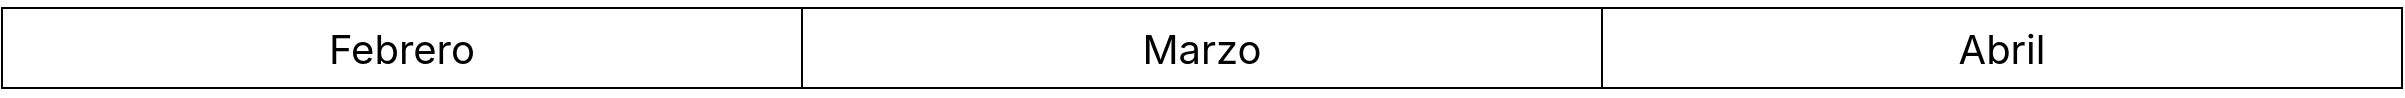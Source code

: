 <mxfile version="28.1.0">
  <diagram name="Page-1" id="Mt_HUXR5O6kLTx0qWId0">
    <mxGraphModel dx="1310" dy="1626" grid="1" gridSize="10" guides="1" tooltips="1" connect="1" arrows="1" fold="1" page="1" pageScale="1" pageWidth="827" pageHeight="1169" math="0" shadow="0">
      <root>
        <mxCell id="0" />
        <mxCell id="1" parent="0" />
        <mxCell id="j2amn9IV4w0OwR7YDSab-1" value="&lt;font data-font-src=&quot;https://fonts.googleapis.com/css?family=Inter&quot;&gt;Febrero&lt;/font&gt;" style="rounded=0;whiteSpace=wrap;html=1;fontFamily=Inter;fontSource=https%3A%2F%2Ffonts.googleapis.com%2Fcss%3Ffamily%3DInter;fontSize=20;" vertex="1" parent="1">
          <mxGeometry width="400" height="40" as="geometry" />
        </mxCell>
        <mxCell id="j2amn9IV4w0OwR7YDSab-2" value="&lt;p&gt;&lt;font data-font-src=&quot;https://fonts.googleapis.com/css?family=Inter&quot; face=&quot;Inter&quot; style=&quot;font-size: 20px;&quot;&gt;Marzo&lt;/font&gt;&lt;/p&gt;" style="rounded=0;whiteSpace=wrap;html=1;" vertex="1" parent="1">
          <mxGeometry x="400" width="400" height="40" as="geometry" />
        </mxCell>
        <mxCell id="j2amn9IV4w0OwR7YDSab-3" value="&lt;p&gt;&lt;font style=&quot;font-size: 20px;&quot; data-font-src=&quot;https://fonts.googleapis.com/css?family=Inter&quot; face=&quot;Inter&quot;&gt;Abril&lt;/font&gt;&lt;/p&gt;" style="rounded=0;whiteSpace=wrap;html=1;" vertex="1" parent="1">
          <mxGeometry x="800" width="400" height="40" as="geometry" />
        </mxCell>
      </root>
    </mxGraphModel>
  </diagram>
</mxfile>
